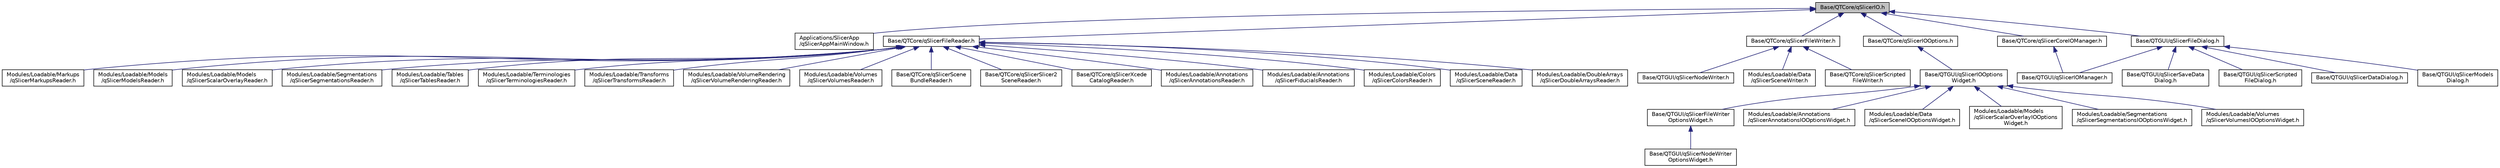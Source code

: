 digraph "Base/QTCore/qSlicerIO.h"
{
  bgcolor="transparent";
  edge [fontname="Helvetica",fontsize="10",labelfontname="Helvetica",labelfontsize="10"];
  node [fontname="Helvetica",fontsize="10",shape=record];
  Node10 [label="Base/QTCore/qSlicerIO.h",height=0.2,width=0.4,color="black", fillcolor="grey75", style="filled", fontcolor="black"];
  Node10 -> Node11 [dir="back",color="midnightblue",fontsize="10",style="solid",fontname="Helvetica"];
  Node11 [label="Applications/SlicerApp\l/qSlicerAppMainWindow.h",height=0.2,width=0.4,color="black",URL="$qSlicerAppMainWindow_8h.html"];
  Node10 -> Node12 [dir="back",color="midnightblue",fontsize="10",style="solid",fontname="Helvetica"];
  Node12 [label="Base/QTCore/qSlicerCoreIOManager.h",height=0.2,width=0.4,color="black",URL="$qSlicerCoreIOManager_8h.html"];
  Node12 -> Node13 [dir="back",color="midnightblue",fontsize="10",style="solid",fontname="Helvetica"];
  Node13 [label="Base/QTGUI/qSlicerIOManager.h",height=0.2,width=0.4,color="black",URL="$qSlicerIOManager_8h.html"];
  Node10 -> Node14 [dir="back",color="midnightblue",fontsize="10",style="solid",fontname="Helvetica"];
  Node14 [label="Base/QTCore/qSlicerFileReader.h",height=0.2,width=0.4,color="black",URL="$qSlicerFileReader_8h.html"];
  Node14 -> Node15 [dir="back",color="midnightblue",fontsize="10",style="solid",fontname="Helvetica"];
  Node15 [label="Base/QTCore/qSlicerScene\lBundleReader.h",height=0.2,width=0.4,color="black",URL="$qSlicerSceneBundleReader_8h.html"];
  Node14 -> Node16 [dir="back",color="midnightblue",fontsize="10",style="solid",fontname="Helvetica"];
  Node16 [label="Base/QTCore/qSlicerSlicer2\lSceneReader.h",height=0.2,width=0.4,color="black",URL="$qSlicerSlicer2SceneReader_8h.html"];
  Node14 -> Node17 [dir="back",color="midnightblue",fontsize="10",style="solid",fontname="Helvetica"];
  Node17 [label="Base/QTCore/qSlicerXcede\lCatalogReader.h",height=0.2,width=0.4,color="black",URL="$qSlicerXcedeCatalogReader_8h.html"];
  Node14 -> Node18 [dir="back",color="midnightblue",fontsize="10",style="solid",fontname="Helvetica"];
  Node18 [label="Modules/Loadable/Annotations\l/qSlicerAnnotationsReader.h",height=0.2,width=0.4,color="black",URL="$qSlicerAnnotationsReader_8h.html"];
  Node14 -> Node19 [dir="back",color="midnightblue",fontsize="10",style="solid",fontname="Helvetica"];
  Node19 [label="Modules/Loadable/Annotations\l/qSlicerFiducialsReader.h",height=0.2,width=0.4,color="black",URL="$qSlicerFiducialsReader_8h.html"];
  Node14 -> Node20 [dir="back",color="midnightblue",fontsize="10",style="solid",fontname="Helvetica"];
  Node20 [label="Modules/Loadable/Colors\l/qSlicerColorsReader.h",height=0.2,width=0.4,color="black",URL="$qSlicerColorsReader_8h.html"];
  Node14 -> Node21 [dir="back",color="midnightblue",fontsize="10",style="solid",fontname="Helvetica"];
  Node21 [label="Modules/Loadable/Data\l/qSlicerSceneReader.h",height=0.2,width=0.4,color="black",URL="$qSlicerSceneReader_8h.html"];
  Node14 -> Node22 [dir="back",color="midnightblue",fontsize="10",style="solid",fontname="Helvetica"];
  Node22 [label="Modules/Loadable/DoubleArrays\l/qSlicerDoubleArraysReader.h",height=0.2,width=0.4,color="black",URL="$qSlicerDoubleArraysReader_8h.html"];
  Node14 -> Node23 [dir="back",color="midnightblue",fontsize="10",style="solid",fontname="Helvetica"];
  Node23 [label="Modules/Loadable/Markups\l/qSlicerMarkupsReader.h",height=0.2,width=0.4,color="black",URL="$qSlicerMarkupsReader_8h.html"];
  Node14 -> Node24 [dir="back",color="midnightblue",fontsize="10",style="solid",fontname="Helvetica"];
  Node24 [label="Modules/Loadable/Models\l/qSlicerModelsReader.h",height=0.2,width=0.4,color="black",URL="$qSlicerModelsReader_8h.html"];
  Node14 -> Node25 [dir="back",color="midnightblue",fontsize="10",style="solid",fontname="Helvetica"];
  Node25 [label="Modules/Loadable/Models\l/qSlicerScalarOverlayReader.h",height=0.2,width=0.4,color="black",URL="$qSlicerScalarOverlayReader_8h.html"];
  Node14 -> Node26 [dir="back",color="midnightblue",fontsize="10",style="solid",fontname="Helvetica"];
  Node26 [label="Modules/Loadable/Segmentations\l/qSlicerSegmentationsReader.h",height=0.2,width=0.4,color="black",URL="$qSlicerSegmentationsReader_8h.html"];
  Node14 -> Node27 [dir="back",color="midnightblue",fontsize="10",style="solid",fontname="Helvetica"];
  Node27 [label="Modules/Loadable/Tables\l/qSlicerTablesReader.h",height=0.2,width=0.4,color="black",URL="$qSlicerTablesReader_8h.html"];
  Node14 -> Node28 [dir="back",color="midnightblue",fontsize="10",style="solid",fontname="Helvetica"];
  Node28 [label="Modules/Loadable/Terminologies\l/qSlicerTerminologiesReader.h",height=0.2,width=0.4,color="black",URL="$qSlicerTerminologiesReader_8h.html"];
  Node14 -> Node29 [dir="back",color="midnightblue",fontsize="10",style="solid",fontname="Helvetica"];
  Node29 [label="Modules/Loadable/Transforms\l/qSlicerTransformsReader.h",height=0.2,width=0.4,color="black",URL="$qSlicerTransformsReader_8h.html"];
  Node14 -> Node30 [dir="back",color="midnightblue",fontsize="10",style="solid",fontname="Helvetica"];
  Node30 [label="Modules/Loadable/VolumeRendering\l/qSlicerVolumeRenderingReader.h",height=0.2,width=0.4,color="black",URL="$qSlicerVolumeRenderingReader_8h.html"];
  Node14 -> Node31 [dir="back",color="midnightblue",fontsize="10",style="solid",fontname="Helvetica"];
  Node31 [label="Modules/Loadable/Volumes\l/qSlicerVolumesReader.h",height=0.2,width=0.4,color="black",URL="$qSlicerVolumesReader_8h.html"];
  Node10 -> Node32 [dir="back",color="midnightblue",fontsize="10",style="solid",fontname="Helvetica"];
  Node32 [label="Base/QTCore/qSlicerFileWriter.h",height=0.2,width=0.4,color="black",URL="$qSlicerFileWriter_8h.html"];
  Node32 -> Node33 [dir="back",color="midnightblue",fontsize="10",style="solid",fontname="Helvetica"];
  Node33 [label="Base/QTCore/qSlicerScripted\lFileWriter.h",height=0.2,width=0.4,color="black",URL="$qSlicerScriptedFileWriter_8h.html"];
  Node32 -> Node34 [dir="back",color="midnightblue",fontsize="10",style="solid",fontname="Helvetica"];
  Node34 [label="Base/QTGUI/qSlicerNodeWriter.h",height=0.2,width=0.4,color="black",URL="$qSlicerNodeWriter_8h.html"];
  Node32 -> Node35 [dir="back",color="midnightblue",fontsize="10",style="solid",fontname="Helvetica"];
  Node35 [label="Modules/Loadable/Data\l/qSlicerSceneWriter.h",height=0.2,width=0.4,color="black",URL="$qSlicerSceneWriter_8h.html"];
  Node10 -> Node36 [dir="back",color="midnightblue",fontsize="10",style="solid",fontname="Helvetica"];
  Node36 [label="Base/QTCore/qSlicerIOOptions.h",height=0.2,width=0.4,color="black",URL="$qSlicerIOOptions_8h.html"];
  Node36 -> Node37 [dir="back",color="midnightblue",fontsize="10",style="solid",fontname="Helvetica"];
  Node37 [label="Base/QTGUI/qSlicerIOOptions\lWidget.h",height=0.2,width=0.4,color="black",URL="$qSlicerIOOptionsWidget_8h.html"];
  Node37 -> Node38 [dir="back",color="midnightblue",fontsize="10",style="solid",fontname="Helvetica"];
  Node38 [label="Base/QTGUI/qSlicerFileWriter\lOptionsWidget.h",height=0.2,width=0.4,color="black",URL="$qSlicerFileWriterOptionsWidget_8h.html"];
  Node38 -> Node39 [dir="back",color="midnightblue",fontsize="10",style="solid",fontname="Helvetica"];
  Node39 [label="Base/QTGUI/qSlicerNodeWriter\lOptionsWidget.h",height=0.2,width=0.4,color="black",URL="$qSlicerNodeWriterOptionsWidget_8h.html"];
  Node37 -> Node40 [dir="back",color="midnightblue",fontsize="10",style="solid",fontname="Helvetica"];
  Node40 [label="Modules/Loadable/Annotations\l/qSlicerAnnotationsIOOptionsWidget.h",height=0.2,width=0.4,color="black",URL="$qSlicerAnnotationsIOOptionsWidget_8h.html"];
  Node37 -> Node41 [dir="back",color="midnightblue",fontsize="10",style="solid",fontname="Helvetica"];
  Node41 [label="Modules/Loadable/Data\l/qSlicerSceneIOOptionsWidget.h",height=0.2,width=0.4,color="black",URL="$qSlicerSceneIOOptionsWidget_8h.html"];
  Node37 -> Node42 [dir="back",color="midnightblue",fontsize="10",style="solid",fontname="Helvetica"];
  Node42 [label="Modules/Loadable/Models\l/qSlicerScalarOverlayIOOptions\lWidget.h",height=0.2,width=0.4,color="black",URL="$qSlicerScalarOverlayIOOptionsWidget_8h.html"];
  Node37 -> Node43 [dir="back",color="midnightblue",fontsize="10",style="solid",fontname="Helvetica"];
  Node43 [label="Modules/Loadable/Segmentations\l/qSlicerSegmentationsIOOptionsWidget.h",height=0.2,width=0.4,color="black",URL="$qSlicerSegmentationsIOOptionsWidget_8h.html"];
  Node37 -> Node44 [dir="back",color="midnightblue",fontsize="10",style="solid",fontname="Helvetica"];
  Node44 [label="Modules/Loadable/Volumes\l/qSlicerVolumesIOOptionsWidget.h",height=0.2,width=0.4,color="black",URL="$qSlicerVolumesIOOptionsWidget_8h.html"];
  Node10 -> Node45 [dir="back",color="midnightblue",fontsize="10",style="solid",fontname="Helvetica"];
  Node45 [label="Base/QTGUI/qSlicerFileDialog.h",height=0.2,width=0.4,color="black",URL="$qSlicerFileDialog_8h.html"];
  Node45 -> Node46 [dir="back",color="midnightblue",fontsize="10",style="solid",fontname="Helvetica"];
  Node46 [label="Base/QTGUI/qSlicerDataDialog.h",height=0.2,width=0.4,color="black",URL="$qSlicerDataDialog_8h.html"];
  Node45 -> Node13 [dir="back",color="midnightblue",fontsize="10",style="solid",fontname="Helvetica"];
  Node45 -> Node47 [dir="back",color="midnightblue",fontsize="10",style="solid",fontname="Helvetica"];
  Node47 [label="Base/QTGUI/qSlicerModels\lDialog.h",height=0.2,width=0.4,color="black",URL="$qSlicerModelsDialog_8h.html"];
  Node45 -> Node48 [dir="back",color="midnightblue",fontsize="10",style="solid",fontname="Helvetica"];
  Node48 [label="Base/QTGUI/qSlicerSaveData\lDialog.h",height=0.2,width=0.4,color="black",URL="$qSlicerSaveDataDialog_8h.html"];
  Node45 -> Node49 [dir="back",color="midnightblue",fontsize="10",style="solid",fontname="Helvetica"];
  Node49 [label="Base/QTGUI/qSlicerScripted\lFileDialog.h",height=0.2,width=0.4,color="black",URL="$qSlicerScriptedFileDialog_8h.html"];
}
